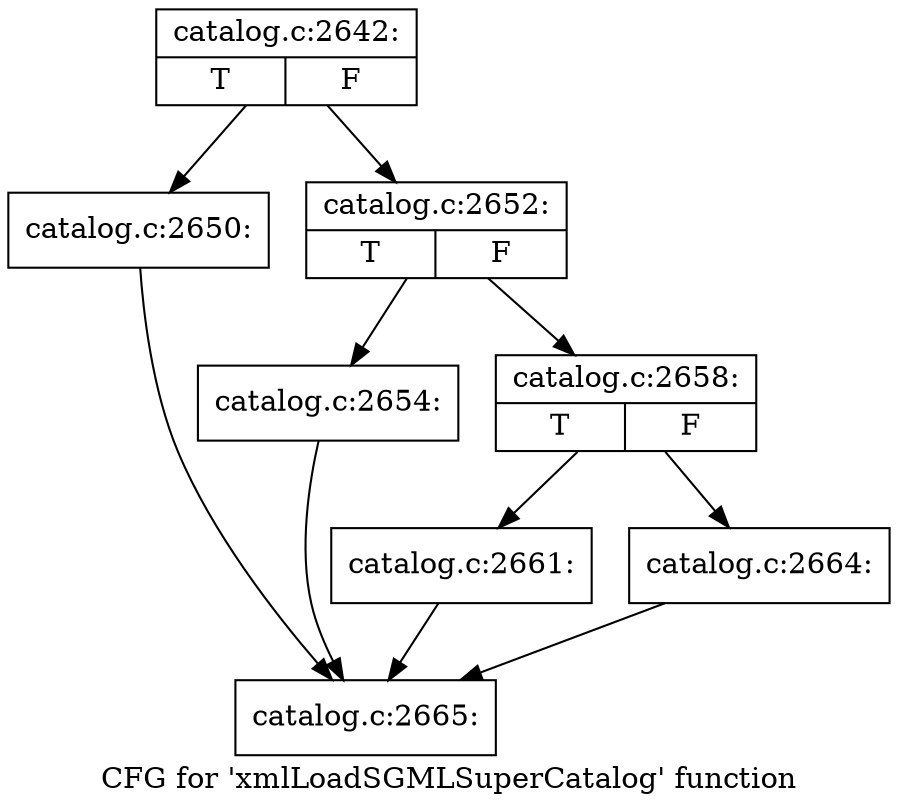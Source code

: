 digraph "CFG for 'xmlLoadSGMLSuperCatalog' function" {
	label="CFG for 'xmlLoadSGMLSuperCatalog' function";

	Node0x38196c0 [shape=record,label="{catalog.c:2642:|{<s0>T|<s1>F}}"];
	Node0x38196c0 -> Node0x381b040;
	Node0x38196c0 -> Node0x38c1540;
	Node0x381b040 [shape=record,label="{catalog.c:2650:}"];
	Node0x381b040 -> Node0x381d370;
	Node0x38c1540 [shape=record,label="{catalog.c:2652:|{<s0>T|<s1>F}}"];
	Node0x38c1540 -> Node0x38c1a80;
	Node0x38c1540 -> Node0x38c1da0;
	Node0x38c1a80 [shape=record,label="{catalog.c:2654:}"];
	Node0x38c1a80 -> Node0x381d370;
	Node0x38c1da0 [shape=record,label="{catalog.c:2658:|{<s0>T|<s1>F}}"];
	Node0x38c1da0 -> Node0x38c2620;
	Node0x38c1da0 -> Node0x38c2ac0;
	Node0x38c2620 [shape=record,label="{catalog.c:2661:}"];
	Node0x38c2620 -> Node0x381d370;
	Node0x38c2ac0 [shape=record,label="{catalog.c:2664:}"];
	Node0x38c2ac0 -> Node0x381d370;
	Node0x381d370 [shape=record,label="{catalog.c:2665:}"];
}
